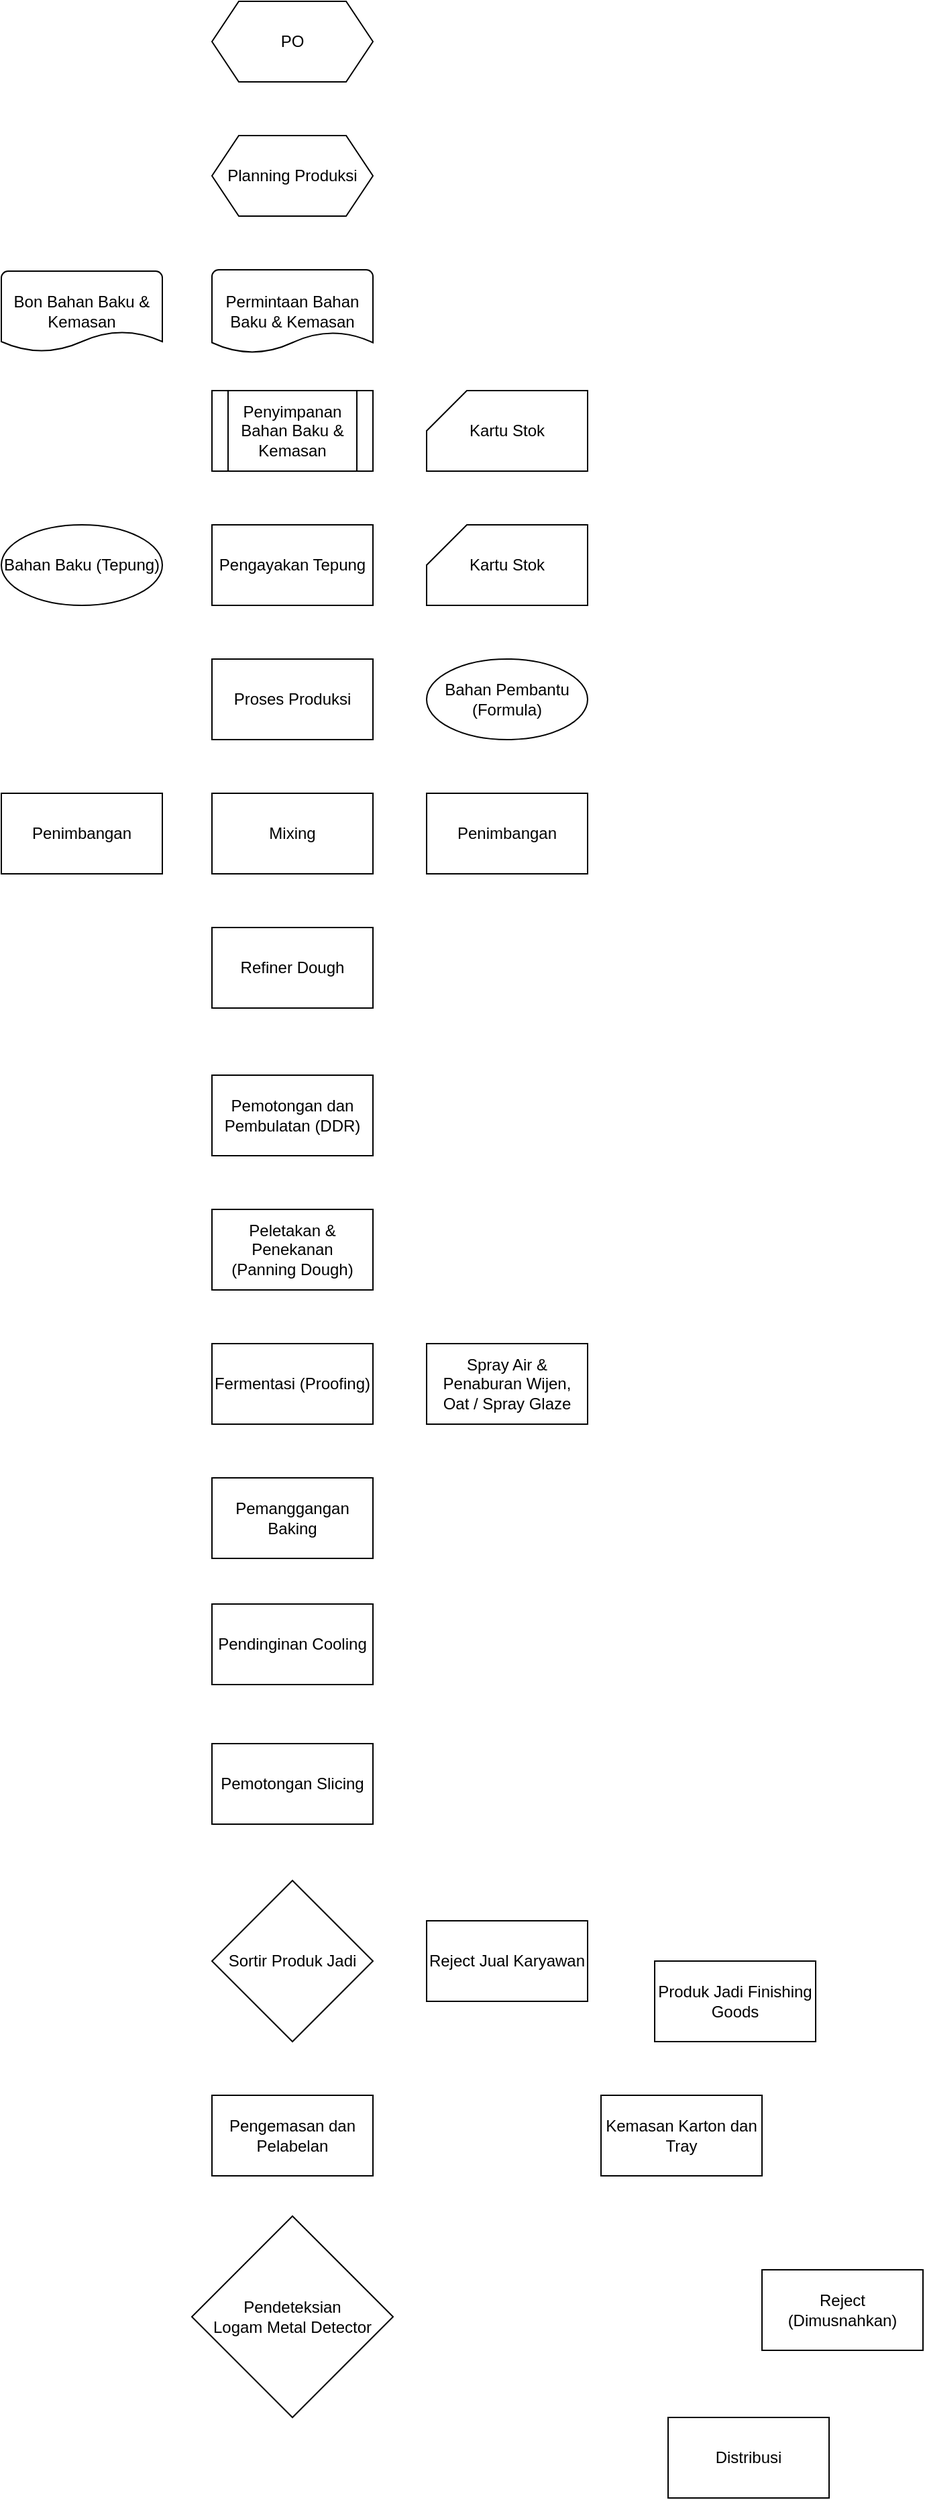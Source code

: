 <mxfile version="26.2.9">
  <diagram name="Page-1" id="eMKyfUuXtEWbFmcIX-S9">
    <mxGraphModel dx="1780" dy="632" grid="1" gridSize="10" guides="1" tooltips="1" connect="1" arrows="1" fold="1" page="1" pageScale="1" pageWidth="850" pageHeight="1100" math="0" shadow="0">
      <root>
        <mxCell id="0" />
        <mxCell id="1" parent="0" />
        <mxCell id="V4qpen_-_6Bv_9mfWIA8-1" value="PO" style="shape=hexagon;perimeter=hexagonPerimeter2;whiteSpace=wrap;html=1;fixedSize=1;strokeWidth=1;" vertex="1" parent="1">
          <mxGeometry x="120" y="20" width="120" height="60" as="geometry" />
        </mxCell>
        <mxCell id="V4qpen_-_6Bv_9mfWIA8-2" value="Planning Produksi" style="shape=hexagon;perimeter=hexagonPerimeter2;whiteSpace=wrap;html=1;fixedSize=1;" vertex="1" parent="1">
          <mxGeometry x="120" y="120" width="120" height="60" as="geometry" />
        </mxCell>
        <mxCell id="V4qpen_-_6Bv_9mfWIA8-3" value="Permintaan Bahan Baku &amp; Kemasan" style="strokeWidth=1;html=1;shape=mxgraph.flowchart.document2;whiteSpace=wrap;size=0.25;" vertex="1" parent="1">
          <mxGeometry x="120" y="220" width="120" height="62" as="geometry" />
        </mxCell>
        <mxCell id="V4qpen_-_6Bv_9mfWIA8-4" value="Bon Bahan Baku &amp; Kemasan" style="strokeWidth=1;html=1;shape=mxgraph.flowchart.document2;whiteSpace=wrap;size=0.25;" vertex="1" parent="1">
          <mxGeometry x="-37" y="221" width="120" height="60" as="geometry" />
        </mxCell>
        <mxCell id="V4qpen_-_6Bv_9mfWIA8-5" value="Penyimpanan Bahan Baku &amp; Kemasan" style="shape=process;whiteSpace=wrap;html=1;backgroundOutline=1;" vertex="1" parent="1">
          <mxGeometry x="120" y="310" width="120" height="60" as="geometry" />
        </mxCell>
        <mxCell id="V4qpen_-_6Bv_9mfWIA8-6" value="Kartu Stok" style="shape=card;whiteSpace=wrap;html=1;" vertex="1" parent="1">
          <mxGeometry x="280" y="310" width="120" height="60" as="geometry" />
        </mxCell>
        <mxCell id="V4qpen_-_6Bv_9mfWIA8-7" value="Bahan Baku (Tepung)" style="ellipse;whiteSpace=wrap;html=1;" vertex="1" parent="1">
          <mxGeometry x="-37" y="410" width="120" height="60" as="geometry" />
        </mxCell>
        <mxCell id="V4qpen_-_6Bv_9mfWIA8-8" value="Pengayakan Tepung" style="whiteSpace=wrap;strokeWidth=1;" vertex="1" parent="1">
          <mxGeometry x="120" y="410" width="120" height="60" as="geometry" />
        </mxCell>
        <mxCell id="V4qpen_-_6Bv_9mfWIA8-9" value="Proses Produksi" style="whiteSpace=wrap;strokeWidth=1;" vertex="1" parent="1">
          <mxGeometry x="120" y="510" width="120" height="60" as="geometry" />
        </mxCell>
        <mxCell id="V4qpen_-_6Bv_9mfWIA8-10" value="Bahan Pembantu (Formula)" style="ellipse;whiteSpace=wrap;html=1;" vertex="1" parent="1">
          <mxGeometry x="280" y="510" width="120" height="60" as="geometry" />
        </mxCell>
        <mxCell id="V4qpen_-_6Bv_9mfWIA8-11" value="Penimbangan" style="whiteSpace=wrap;strokeWidth=1;" vertex="1" parent="1">
          <mxGeometry x="280" y="610" width="120" height="60" as="geometry" />
        </mxCell>
        <mxCell id="V4qpen_-_6Bv_9mfWIA8-12" value="Mixing" style="whiteSpace=wrap;strokeWidth=1;" vertex="1" parent="1">
          <mxGeometry x="120" y="610" width="120" height="60" as="geometry" />
        </mxCell>
        <mxCell id="V4qpen_-_6Bv_9mfWIA8-13" value="Refiner Dough" style="whiteSpace=wrap;strokeWidth=1;" vertex="1" parent="1">
          <mxGeometry x="120" y="710" width="120" height="60" as="geometry" />
        </mxCell>
        <mxCell id="V4qpen_-_6Bv_9mfWIA8-14" value="Pemotongan dan Pembulatan (DDR)" style="whiteSpace=wrap;strokeWidth=1;" vertex="1" parent="1">
          <mxGeometry x="120" y="820" width="120" height="60" as="geometry" />
        </mxCell>
        <mxCell id="V4qpen_-_6Bv_9mfWIA8-15" value="Peletakan &amp; Penekanan&#xa;(Panning Dough)" style="whiteSpace=wrap;strokeWidth=1;" vertex="1" parent="1">
          <mxGeometry x="120" y="920" width="120" height="60" as="geometry" />
        </mxCell>
        <mxCell id="V4qpen_-_6Bv_9mfWIA8-16" value="Spray Air &amp; Penaburan Wijen, Oat / Spray Glaze" style="whiteSpace=wrap;strokeWidth=1;" vertex="1" parent="1">
          <mxGeometry x="280" y="1020" width="120" height="60" as="geometry" />
        </mxCell>
        <mxCell id="V4qpen_-_6Bv_9mfWIA8-17" value="Fermentasi (Proofing)" style="whiteSpace=wrap;strokeWidth=1;" vertex="1" parent="1">
          <mxGeometry x="120" y="1020" width="120" height="60" as="geometry" />
        </mxCell>
        <mxCell id="V4qpen_-_6Bv_9mfWIA8-18" value="Pemanggangan Baking" style="whiteSpace=wrap;strokeWidth=1;" vertex="1" parent="1">
          <mxGeometry x="120" y="1120" width="120" height="60" as="geometry" />
        </mxCell>
        <mxCell id="V4qpen_-_6Bv_9mfWIA8-19" value="Pendinginan Cooling" style="whiteSpace=wrap;strokeWidth=1;" vertex="1" parent="1">
          <mxGeometry x="120" y="1214" width="120" height="60" as="geometry" />
        </mxCell>
        <mxCell id="V4qpen_-_6Bv_9mfWIA8-20" value="Pemotongan Slicing" style="whiteSpace=wrap;strokeWidth=1;" vertex="1" parent="1">
          <mxGeometry x="120" y="1318" width="120" height="60" as="geometry" />
        </mxCell>
        <mxCell id="V4qpen_-_6Bv_9mfWIA8-21" value="Sortir Produk Jadi" style="rhombus;strokeWidth=1;whiteSpace=wrap;" vertex="1" parent="1">
          <mxGeometry x="120" y="1420" width="120" height="120" as="geometry" />
        </mxCell>
        <mxCell id="V4qpen_-_6Bv_9mfWIA8-22" value="Pengemasan dan Pelabelan" style="whiteSpace=wrap;strokeWidth=1;" vertex="1" parent="1">
          <mxGeometry x="120" y="1580" width="120" height="60" as="geometry" />
        </mxCell>
        <mxCell id="V4qpen_-_6Bv_9mfWIA8-23" value="Reject Jual Karyawan" style="whiteSpace=wrap;strokeWidth=1;" vertex="1" parent="1">
          <mxGeometry x="280" y="1450" width="120" height="60" as="geometry" />
        </mxCell>
        <mxCell id="V4qpen_-_6Bv_9mfWIA8-24" value="Pendeteksian&#xa;Logam Metal Detector" style="rhombus;strokeWidth=1;whiteSpace=wrap;" vertex="1" parent="1">
          <mxGeometry x="105" y="1670" width="150" height="150" as="geometry" />
        </mxCell>
        <mxCell id="V4qpen_-_6Bv_9mfWIA8-25" value="Produk Jadi Finishing Goods" style="whiteSpace=wrap;strokeWidth=1;" vertex="1" parent="1">
          <mxGeometry x="450" y="1480" width="120" height="60" as="geometry" />
        </mxCell>
        <mxCell id="V4qpen_-_6Bv_9mfWIA8-26" value="Reject (Dimusnahkan)" style="whiteSpace=wrap;strokeWidth=1;" vertex="1" parent="1">
          <mxGeometry x="530" y="1710" width="120" height="60" as="geometry" />
        </mxCell>
        <mxCell id="V4qpen_-_6Bv_9mfWIA8-27" value="Kemasan Karton dan Tray" style="whiteSpace=wrap;strokeWidth=1;" vertex="1" parent="1">
          <mxGeometry x="410" y="1580" width="120" height="60" as="geometry" />
        </mxCell>
        <mxCell id="V4qpen_-_6Bv_9mfWIA8-28" value="Distribusi" style="whiteSpace=wrap;strokeWidth=1;" vertex="1" parent="1">
          <mxGeometry x="460" y="1820" width="120" height="60" as="geometry" />
        </mxCell>
        <mxCell id="V4qpen_-_6Bv_9mfWIA8-60" value="Kartu Stok" style="shape=card;whiteSpace=wrap;html=1;" vertex="1" parent="1">
          <mxGeometry x="280" y="410" width="120" height="60" as="geometry" />
        </mxCell>
        <mxCell id="V4qpen_-_6Bv_9mfWIA8-62" value="Penimbangan" style="whiteSpace=wrap;strokeWidth=1;" vertex="1" parent="1">
          <mxGeometry x="-37" y="610" width="120" height="60" as="geometry" />
        </mxCell>
      </root>
    </mxGraphModel>
  </diagram>
</mxfile>
